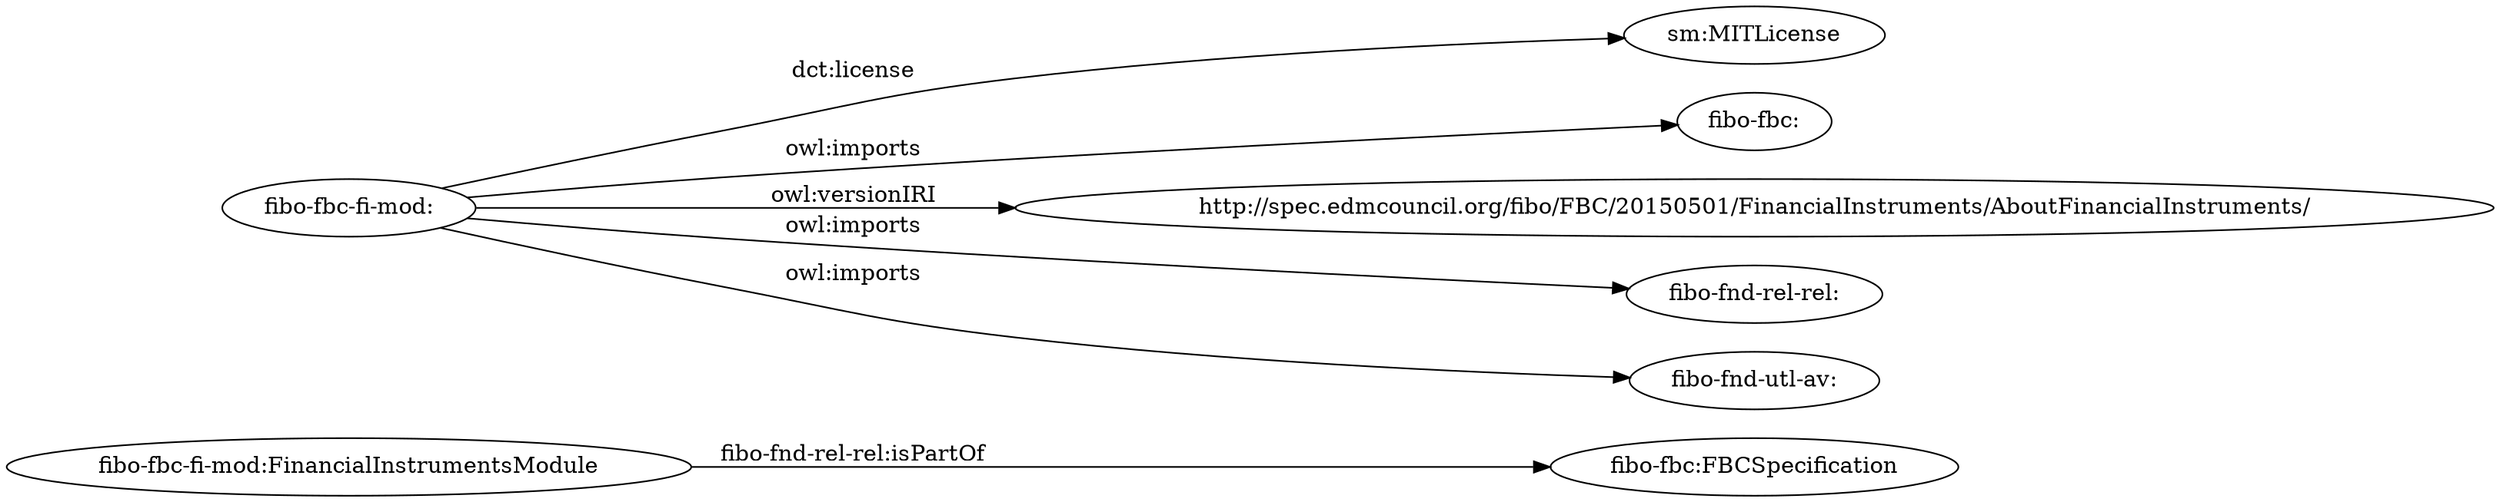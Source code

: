 digraph ar2dtool_diagram { 
rankdir=LR;
size="1501"
	"fibo-fbc-fi-mod:FinancialInstrumentsModule" -> "fibo-fbc:FBCSpecification" [ label = "fibo-fnd-rel-rel:isPartOf" ];
	"fibo-fbc-fi-mod:" -> "sm:MITLicense" [ label = "dct:license" ];
	"fibo-fbc-fi-mod:" -> "fibo-fbc:" [ label = "owl:imports" ];
	"fibo-fbc-fi-mod:" -> "http://spec.edmcouncil.org/fibo/FBC/20150501/FinancialInstruments/AboutFinancialInstruments/" [ label = "owl:versionIRI" ];
	"fibo-fbc-fi-mod:" -> "fibo-fnd-rel-rel:" [ label = "owl:imports" ];
	"fibo-fbc-fi-mod:" -> "fibo-fnd-utl-av:" [ label = "owl:imports" ];

}

